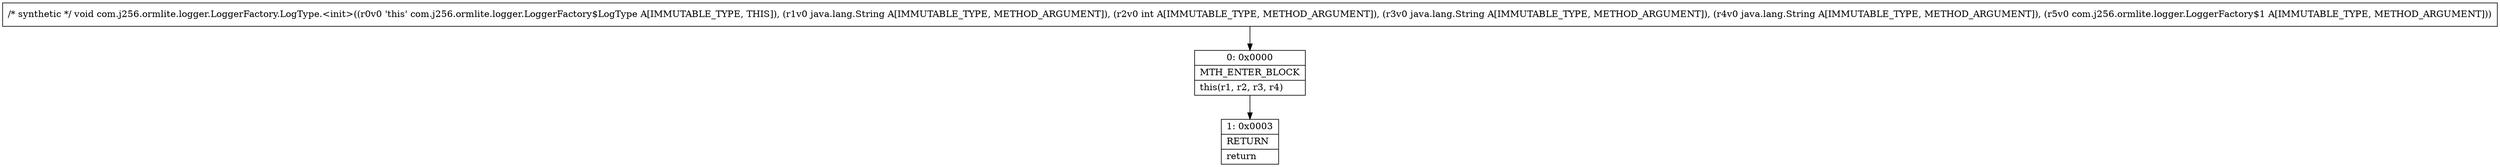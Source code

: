 digraph "CFG forcom.j256.ormlite.logger.LoggerFactory.LogType.\<init\>(Ljava\/lang\/String;ILjava\/lang\/String;Ljava\/lang\/String;Lcom\/j256\/ormlite\/logger\/LoggerFactory$1;)V" {
Node_0 [shape=record,label="{0\:\ 0x0000|MTH_ENTER_BLOCK\l|this(r1, r2, r3, r4)\l}"];
Node_1 [shape=record,label="{1\:\ 0x0003|RETURN\l|return\l}"];
MethodNode[shape=record,label="{\/* synthetic *\/ void com.j256.ormlite.logger.LoggerFactory.LogType.\<init\>((r0v0 'this' com.j256.ormlite.logger.LoggerFactory$LogType A[IMMUTABLE_TYPE, THIS]), (r1v0 java.lang.String A[IMMUTABLE_TYPE, METHOD_ARGUMENT]), (r2v0 int A[IMMUTABLE_TYPE, METHOD_ARGUMENT]), (r3v0 java.lang.String A[IMMUTABLE_TYPE, METHOD_ARGUMENT]), (r4v0 java.lang.String A[IMMUTABLE_TYPE, METHOD_ARGUMENT]), (r5v0 com.j256.ormlite.logger.LoggerFactory$1 A[IMMUTABLE_TYPE, METHOD_ARGUMENT])) }"];
MethodNode -> Node_0;
Node_0 -> Node_1;
}

